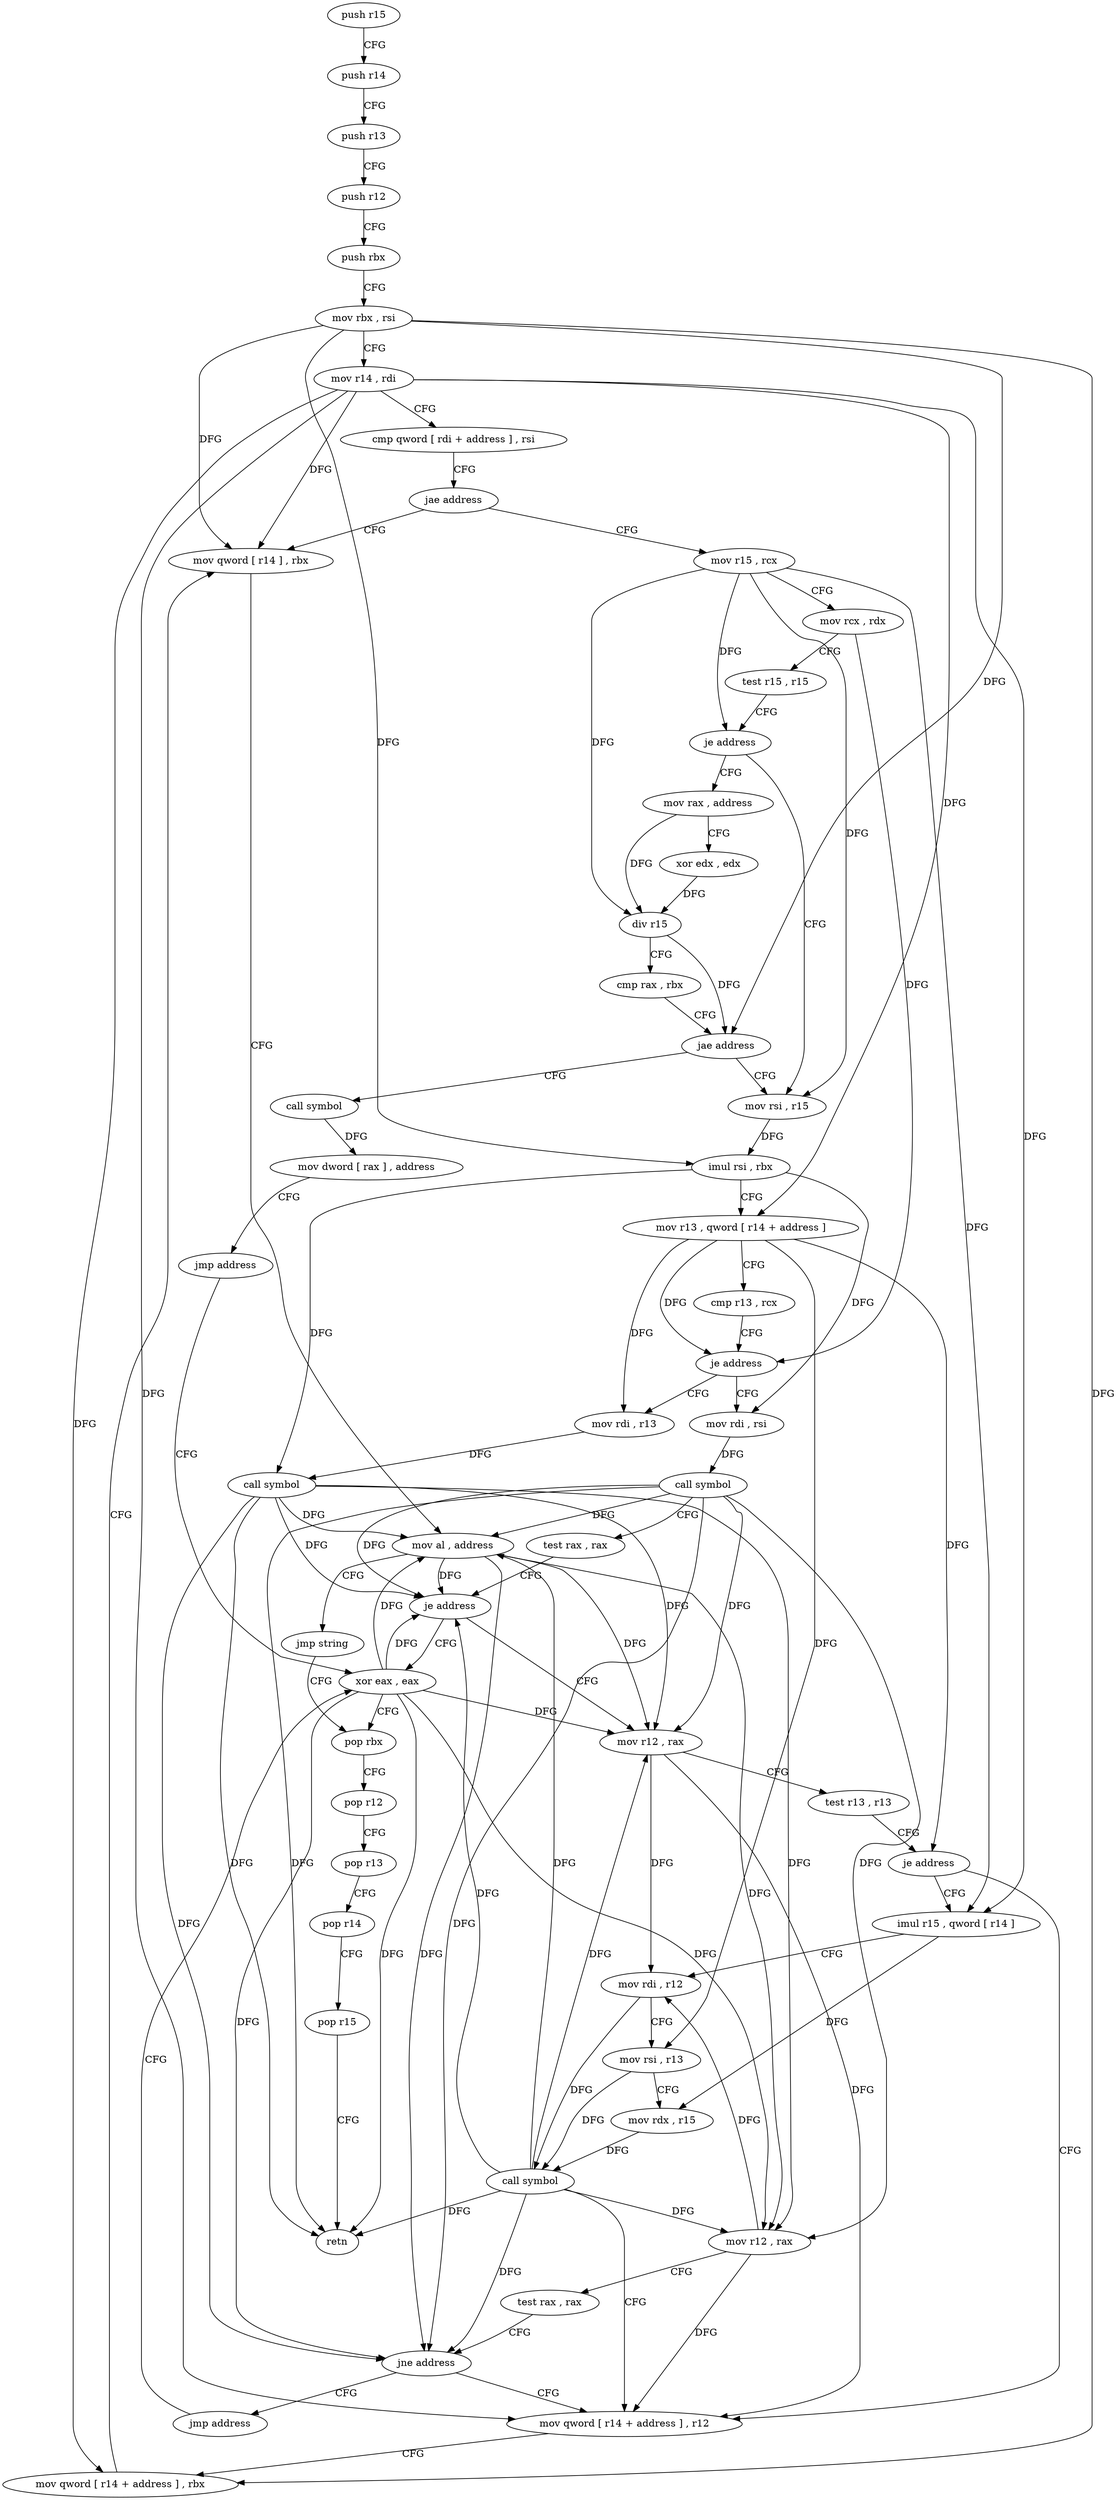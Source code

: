 digraph "func" {
"4269520" [label = "push r15" ]
"4269522" [label = "push r14" ]
"4269524" [label = "push r13" ]
"4269526" [label = "push r12" ]
"4269528" [label = "push rbx" ]
"4269529" [label = "mov rbx , rsi" ]
"4269532" [label = "mov r14 , rdi" ]
"4269535" [label = "cmp qword [ rdi + address ] , rsi" ]
"4269539" [label = "jae address" ]
"4269663" [label = "mov qword [ r14 ] , rbx" ]
"4269541" [label = "mov r15 , rcx" ]
"4269666" [label = "mov al , address" ]
"4269668" [label = "jmp string" ]
"4269672" [label = "pop rbx" ]
"4269544" [label = "mov rcx , rdx" ]
"4269547" [label = "test r15 , r15" ]
"4269550" [label = "je address" ]
"4269582" [label = "mov rsi , r15" ]
"4269552" [label = "mov rax , address" ]
"4269673" [label = "pop r12" ]
"4269675" [label = "pop r13" ]
"4269677" [label = "pop r14" ]
"4269679" [label = "pop r15" ]
"4269681" [label = "retn" ]
"4269585" [label = "imul rsi , rbx" ]
"4269589" [label = "mov r13 , qword [ r14 + address ]" ]
"4269593" [label = "cmp r13 , rcx" ]
"4269596" [label = "je address" ]
"4269616" [label = "mov rdi , rsi" ]
"4269598" [label = "mov rdi , r13" ]
"4269559" [label = "xor edx , edx" ]
"4269561" [label = "div r15" ]
"4269564" [label = "cmp rax , rbx" ]
"4269567" [label = "jae address" ]
"4269569" [label = "call symbol" ]
"4269619" [label = "call symbol" ]
"4269624" [label = "test rax , rax" ]
"4269627" [label = "je address" ]
"4269670" [label = "xor eax , eax" ]
"4269629" [label = "mov r12 , rax" ]
"4269601" [label = "call symbol" ]
"4269606" [label = "mov r12 , rax" ]
"4269609" [label = "test rax , rax" ]
"4269612" [label = "jne address" ]
"4269655" [label = "mov qword [ r14 + address ] , r12" ]
"4269614" [label = "jmp address" ]
"4269574" [label = "mov dword [ rax ] , address" ]
"4269580" [label = "jmp address" ]
"4269632" [label = "test r13 , r13" ]
"4269635" [label = "je address" ]
"4269637" [label = "imul r15 , qword [ r14 ]" ]
"4269659" [label = "mov qword [ r14 + address ] , rbx" ]
"4269641" [label = "mov rdi , r12" ]
"4269644" [label = "mov rsi , r13" ]
"4269647" [label = "mov rdx , r15" ]
"4269650" [label = "call symbol" ]
"4269520" -> "4269522" [ label = "CFG" ]
"4269522" -> "4269524" [ label = "CFG" ]
"4269524" -> "4269526" [ label = "CFG" ]
"4269526" -> "4269528" [ label = "CFG" ]
"4269528" -> "4269529" [ label = "CFG" ]
"4269529" -> "4269532" [ label = "CFG" ]
"4269529" -> "4269663" [ label = "DFG" ]
"4269529" -> "4269585" [ label = "DFG" ]
"4269529" -> "4269567" [ label = "DFG" ]
"4269529" -> "4269659" [ label = "DFG" ]
"4269532" -> "4269535" [ label = "CFG" ]
"4269532" -> "4269663" [ label = "DFG" ]
"4269532" -> "4269589" [ label = "DFG" ]
"4269532" -> "4269655" [ label = "DFG" ]
"4269532" -> "4269659" [ label = "DFG" ]
"4269532" -> "4269637" [ label = "DFG" ]
"4269535" -> "4269539" [ label = "CFG" ]
"4269539" -> "4269663" [ label = "CFG" ]
"4269539" -> "4269541" [ label = "CFG" ]
"4269663" -> "4269666" [ label = "CFG" ]
"4269541" -> "4269544" [ label = "CFG" ]
"4269541" -> "4269550" [ label = "DFG" ]
"4269541" -> "4269582" [ label = "DFG" ]
"4269541" -> "4269561" [ label = "DFG" ]
"4269541" -> "4269637" [ label = "DFG" ]
"4269666" -> "4269668" [ label = "CFG" ]
"4269666" -> "4269627" [ label = "DFG" ]
"4269666" -> "4269606" [ label = "DFG" ]
"4269666" -> "4269612" [ label = "DFG" ]
"4269666" -> "4269629" [ label = "DFG" ]
"4269668" -> "4269672" [ label = "CFG" ]
"4269672" -> "4269673" [ label = "CFG" ]
"4269544" -> "4269547" [ label = "CFG" ]
"4269544" -> "4269596" [ label = "DFG" ]
"4269547" -> "4269550" [ label = "CFG" ]
"4269550" -> "4269582" [ label = "CFG" ]
"4269550" -> "4269552" [ label = "CFG" ]
"4269582" -> "4269585" [ label = "DFG" ]
"4269552" -> "4269559" [ label = "CFG" ]
"4269552" -> "4269561" [ label = "DFG" ]
"4269673" -> "4269675" [ label = "CFG" ]
"4269675" -> "4269677" [ label = "CFG" ]
"4269677" -> "4269679" [ label = "CFG" ]
"4269679" -> "4269681" [ label = "CFG" ]
"4269585" -> "4269589" [ label = "CFG" ]
"4269585" -> "4269616" [ label = "DFG" ]
"4269585" -> "4269601" [ label = "DFG" ]
"4269589" -> "4269593" [ label = "CFG" ]
"4269589" -> "4269596" [ label = "DFG" ]
"4269589" -> "4269598" [ label = "DFG" ]
"4269589" -> "4269635" [ label = "DFG" ]
"4269589" -> "4269644" [ label = "DFG" ]
"4269593" -> "4269596" [ label = "CFG" ]
"4269596" -> "4269616" [ label = "CFG" ]
"4269596" -> "4269598" [ label = "CFG" ]
"4269616" -> "4269619" [ label = "DFG" ]
"4269598" -> "4269601" [ label = "DFG" ]
"4269559" -> "4269561" [ label = "DFG" ]
"4269561" -> "4269564" [ label = "CFG" ]
"4269561" -> "4269567" [ label = "DFG" ]
"4269564" -> "4269567" [ label = "CFG" ]
"4269567" -> "4269582" [ label = "CFG" ]
"4269567" -> "4269569" [ label = "CFG" ]
"4269569" -> "4269574" [ label = "DFG" ]
"4269619" -> "4269624" [ label = "CFG" ]
"4269619" -> "4269666" [ label = "DFG" ]
"4269619" -> "4269681" [ label = "DFG" ]
"4269619" -> "4269627" [ label = "DFG" ]
"4269619" -> "4269606" [ label = "DFG" ]
"4269619" -> "4269612" [ label = "DFG" ]
"4269619" -> "4269629" [ label = "DFG" ]
"4269624" -> "4269627" [ label = "CFG" ]
"4269627" -> "4269670" [ label = "CFG" ]
"4269627" -> "4269629" [ label = "CFG" ]
"4269670" -> "4269672" [ label = "CFG" ]
"4269670" -> "4269666" [ label = "DFG" ]
"4269670" -> "4269627" [ label = "DFG" ]
"4269670" -> "4269606" [ label = "DFG" ]
"4269670" -> "4269612" [ label = "DFG" ]
"4269670" -> "4269681" [ label = "DFG" ]
"4269670" -> "4269629" [ label = "DFG" ]
"4269629" -> "4269632" [ label = "CFG" ]
"4269629" -> "4269655" [ label = "DFG" ]
"4269629" -> "4269641" [ label = "DFG" ]
"4269601" -> "4269606" [ label = "DFG" ]
"4269601" -> "4269666" [ label = "DFG" ]
"4269601" -> "4269627" [ label = "DFG" ]
"4269601" -> "4269681" [ label = "DFG" ]
"4269601" -> "4269612" [ label = "DFG" ]
"4269601" -> "4269629" [ label = "DFG" ]
"4269606" -> "4269609" [ label = "CFG" ]
"4269606" -> "4269655" [ label = "DFG" ]
"4269606" -> "4269641" [ label = "DFG" ]
"4269609" -> "4269612" [ label = "CFG" ]
"4269612" -> "4269655" [ label = "CFG" ]
"4269612" -> "4269614" [ label = "CFG" ]
"4269655" -> "4269659" [ label = "CFG" ]
"4269614" -> "4269670" [ label = "CFG" ]
"4269574" -> "4269580" [ label = "CFG" ]
"4269580" -> "4269670" [ label = "CFG" ]
"4269632" -> "4269635" [ label = "CFG" ]
"4269635" -> "4269655" [ label = "CFG" ]
"4269635" -> "4269637" [ label = "CFG" ]
"4269637" -> "4269641" [ label = "CFG" ]
"4269637" -> "4269647" [ label = "DFG" ]
"4269659" -> "4269663" [ label = "CFG" ]
"4269641" -> "4269644" [ label = "CFG" ]
"4269641" -> "4269650" [ label = "DFG" ]
"4269644" -> "4269647" [ label = "CFG" ]
"4269644" -> "4269650" [ label = "DFG" ]
"4269647" -> "4269650" [ label = "DFG" ]
"4269650" -> "4269655" [ label = "CFG" ]
"4269650" -> "4269666" [ label = "DFG" ]
"4269650" -> "4269627" [ label = "DFG" ]
"4269650" -> "4269606" [ label = "DFG" ]
"4269650" -> "4269612" [ label = "DFG" ]
"4269650" -> "4269629" [ label = "DFG" ]
"4269650" -> "4269681" [ label = "DFG" ]
}
